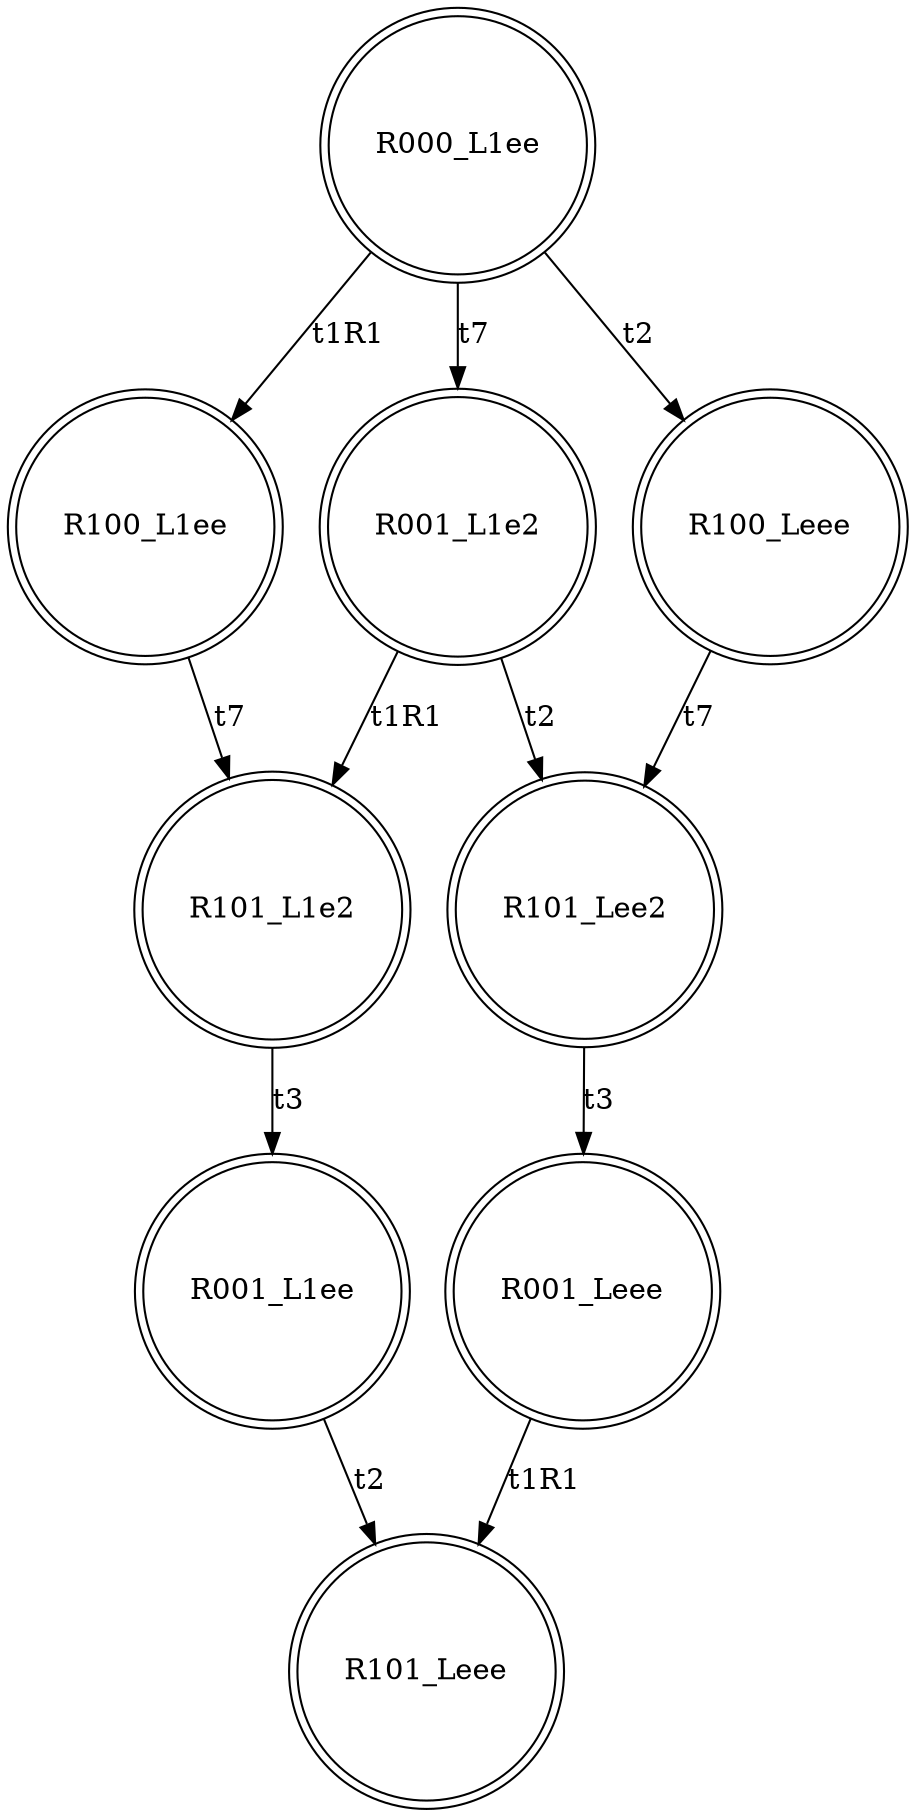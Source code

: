 digraph "SCdebug/13" {
node [shape=doublecircle]; R000_L1ee ;
node [shape=doublecircle]; R100_L1ee ;
node [shape=doublecircle]; R101_L1e2 ;
node [shape=doublecircle]; R001_L1ee ;
node [shape=doublecircle]; R101_Leee ;
node [shape=doublecircle]; R101_Lee2 ;
node [shape=doublecircle]; R001_Leee ;
node [shape=doublecircle]; R100_Leee ;
node [shape=doublecircle]; R001_L1e2 ;
R000_L1ee -> R100_L1ee [label=t1R1]
R000_L1ee -> R100_Leee [label=t2]
R000_L1ee -> R001_L1e2 [label=t7]
R100_L1ee -> R101_L1e2 [label=t7]
R101_L1e2 -> R001_L1ee [label=t3]
R001_L1ee -> R101_Leee [label=t2]
R101_Lee2 -> R001_Leee [label=t3]
R001_Leee -> R101_Leee [label=t1R1]
R100_Leee -> R101_Lee2 [label=t7]
R001_L1e2 -> R101_L1e2 [label=t1R1]
R001_L1e2 -> R101_Lee2 [label=t2]
}